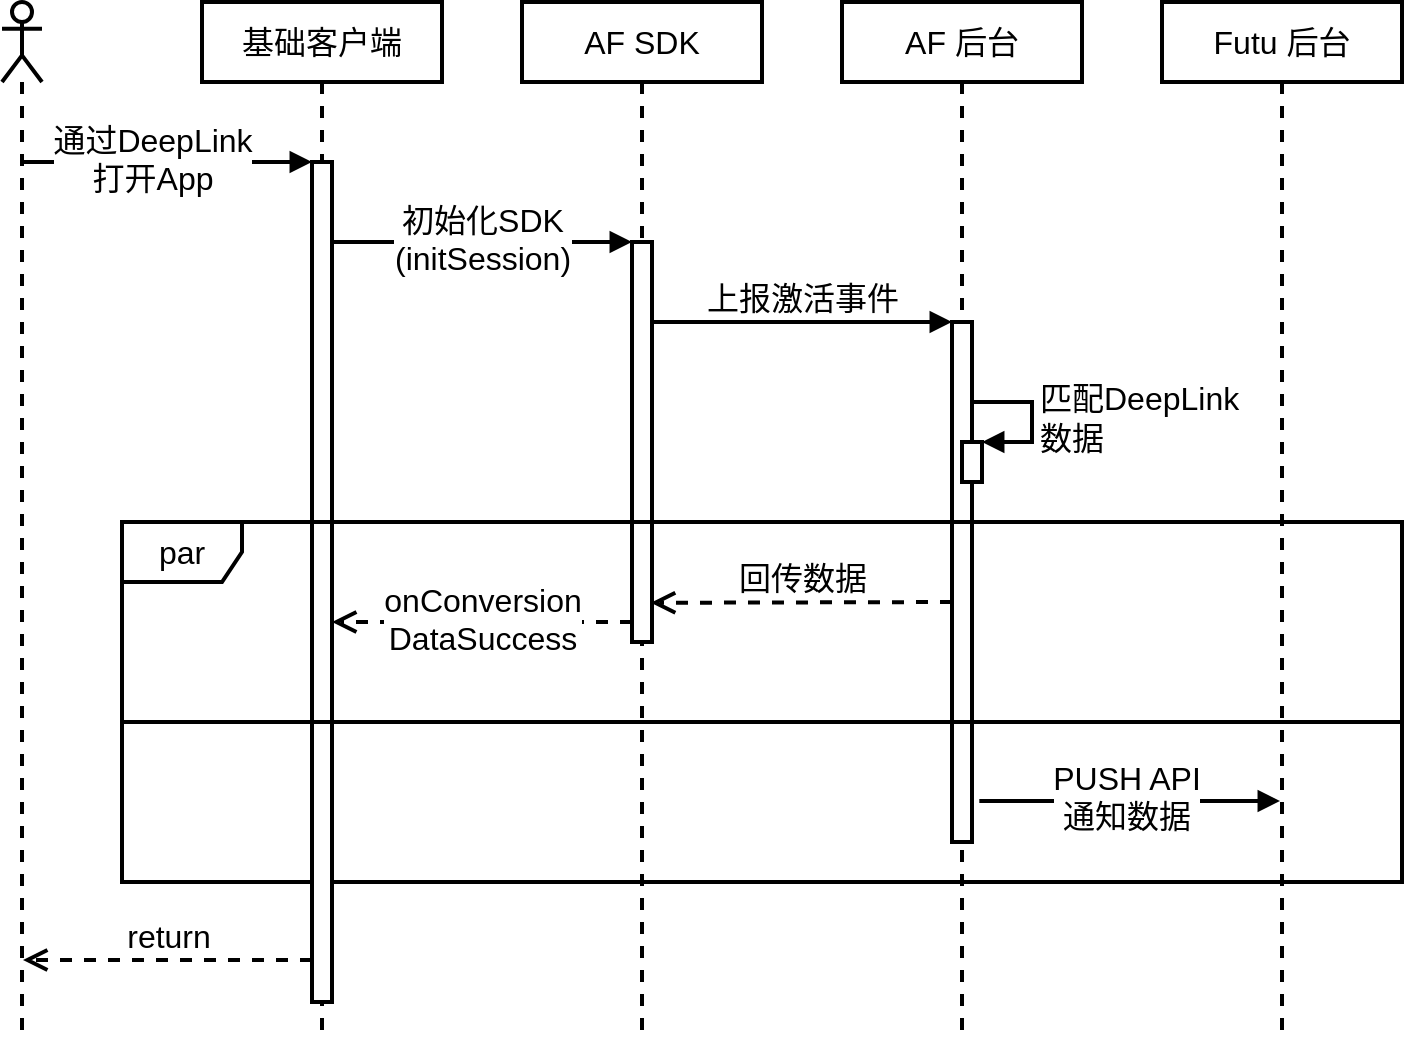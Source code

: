 <mxfile version="20.5.3" type="github"><diagram id="zRt3D7bE4POwgd48Ctrr" name="第 1 页"><mxGraphModel dx="2844" dy="1524" grid="1" gridSize="10" guides="1" tooltips="1" connect="1" arrows="1" fold="1" page="1" pageScale="1" pageWidth="827" pageHeight="1169" math="0" shadow="0"><root><mxCell id="0"/><mxCell id="1" parent="0"/><mxCell id="cW0_sbnGJaBwAM8azw8K-20" value="" style="rounded=0;whiteSpace=wrap;html=1;strokeWidth=2;fontSize=16;fillColor=none;" vertex="1" parent="1"><mxGeometry x="80" y="440" width="640" height="80" as="geometry"/></mxCell><mxCell id="cW0_sbnGJaBwAM8azw8K-1" value="" style="shape=umlLifeline;participant=umlActor;perimeter=lifelinePerimeter;whiteSpace=wrap;html=1;container=1;collapsible=0;recursiveResize=0;verticalAlign=top;spacingTop=36;outlineConnect=0;strokeWidth=2;" vertex="1" parent="1"><mxGeometry x="20" y="80" width="20" height="520" as="geometry"/></mxCell><mxCell id="cW0_sbnGJaBwAM8azw8K-2" value="基础客户端" style="shape=umlLifeline;perimeter=lifelinePerimeter;whiteSpace=wrap;html=1;container=1;collapsible=0;recursiveResize=0;outlineConnect=0;strokeWidth=2;fontSize=16;" vertex="1" parent="1"><mxGeometry x="120" y="80" width="120" height="520" as="geometry"/></mxCell><mxCell id="cW0_sbnGJaBwAM8azw8K-6" value="" style="html=1;points=[];perimeter=orthogonalPerimeter;strokeWidth=2;fontSize=16;" vertex="1" parent="cW0_sbnGJaBwAM8azw8K-2"><mxGeometry x="55" y="80" width="10" height="420" as="geometry"/></mxCell><mxCell id="cW0_sbnGJaBwAM8azw8K-3" value="AF SDK" style="shape=umlLifeline;perimeter=lifelinePerimeter;whiteSpace=wrap;html=1;container=1;collapsible=0;recursiveResize=0;outlineConnect=0;strokeWidth=2;fontSize=16;" vertex="1" parent="1"><mxGeometry x="280" y="80" width="120" height="520" as="geometry"/></mxCell><mxCell id="cW0_sbnGJaBwAM8azw8K-9" value="" style="html=1;points=[];perimeter=orthogonalPerimeter;strokeWidth=2;fontSize=16;" vertex="1" parent="cW0_sbnGJaBwAM8azw8K-3"><mxGeometry x="55" y="120" width="10" height="200" as="geometry"/></mxCell><mxCell id="cW0_sbnGJaBwAM8azw8K-4" value="AF 后台" style="shape=umlLifeline;perimeter=lifelinePerimeter;whiteSpace=wrap;html=1;container=1;collapsible=0;recursiveResize=0;outlineConnect=0;strokeWidth=2;fontSize=16;" vertex="1" parent="1"><mxGeometry x="440" y="80" width="120" height="520" as="geometry"/></mxCell><mxCell id="cW0_sbnGJaBwAM8azw8K-12" value="" style="html=1;points=[];perimeter=orthogonalPerimeter;strokeWidth=2;fontSize=16;" vertex="1" parent="cW0_sbnGJaBwAM8azw8K-4"><mxGeometry x="55" y="160" width="10" height="260" as="geometry"/></mxCell><mxCell id="cW0_sbnGJaBwAM8azw8K-15" value="" style="html=1;points=[];perimeter=orthogonalPerimeter;strokeWidth=2;fontSize=16;" vertex="1" parent="cW0_sbnGJaBwAM8azw8K-4"><mxGeometry x="60" y="220" width="10" height="20" as="geometry"/></mxCell><mxCell id="cW0_sbnGJaBwAM8azw8K-16" value="匹配DeepLink&lt;br&gt;数据" style="edgeStyle=orthogonalEdgeStyle;html=1;align=left;spacingLeft=2;endArrow=block;rounded=0;entryX=1;entryY=0;strokeWidth=2;fontSize=16;" edge="1" target="cW0_sbnGJaBwAM8azw8K-15" parent="cW0_sbnGJaBwAM8azw8K-4"><mxGeometry relative="1" as="geometry"><mxPoint x="65" y="200" as="sourcePoint"/><Array as="points"><mxPoint x="95" y="200"/></Array></mxGeometry></mxCell><mxCell id="cW0_sbnGJaBwAM8azw8K-5" value="Futu 后台" style="shape=umlLifeline;perimeter=lifelinePerimeter;whiteSpace=wrap;html=1;container=1;collapsible=0;recursiveResize=0;outlineConnect=0;strokeWidth=2;fontSize=16;" vertex="1" parent="1"><mxGeometry x="600" y="80" width="120" height="520" as="geometry"/></mxCell><mxCell id="cW0_sbnGJaBwAM8azw8K-7" value="通过DeepLink&lt;br&gt;打开App" style="html=1;verticalAlign=bottom;endArrow=block;entryX=0;entryY=0;rounded=0;fontSize=16;strokeWidth=2;" edge="1" target="cW0_sbnGJaBwAM8azw8K-6" parent="1" source="cW0_sbnGJaBwAM8azw8K-1"><mxGeometry x="-0.113" y="-20" relative="1" as="geometry"><mxPoint x="105" y="160" as="sourcePoint"/><mxPoint as="offset"/></mxGeometry></mxCell><mxCell id="cW0_sbnGJaBwAM8azw8K-8" value="return" style="html=1;verticalAlign=bottom;endArrow=open;dashed=1;endSize=8;exitX=0;exitY=0.95;rounded=0;fontSize=16;strokeWidth=2;" edge="1" source="cW0_sbnGJaBwAM8azw8K-6" parent="1" target="cW0_sbnGJaBwAM8azw8K-1"><mxGeometry relative="1" as="geometry"><mxPoint x="105" y="236" as="targetPoint"/></mxGeometry></mxCell><mxCell id="cW0_sbnGJaBwAM8azw8K-10" value="初始化SDK&lt;br&gt;(initSession)" style="html=1;verticalAlign=bottom;endArrow=block;entryX=0;entryY=0;rounded=0;strokeWidth=2;fontSize=16;" edge="1" target="cW0_sbnGJaBwAM8azw8K-9" parent="1" source="cW0_sbnGJaBwAM8azw8K-6"><mxGeometry y="-20" relative="1" as="geometry"><mxPoint x="265" y="200" as="sourcePoint"/><mxPoint as="offset"/></mxGeometry></mxCell><mxCell id="cW0_sbnGJaBwAM8azw8K-13" value="上报激活事件" style="html=1;verticalAlign=bottom;endArrow=block;entryX=0;entryY=0;rounded=0;strokeWidth=2;fontSize=16;" edge="1" target="cW0_sbnGJaBwAM8azw8K-12" parent="1" source="cW0_sbnGJaBwAM8azw8K-9"><mxGeometry relative="1" as="geometry"><mxPoint x="425" y="240" as="sourcePoint"/></mxGeometry></mxCell><mxCell id="cW0_sbnGJaBwAM8azw8K-18" value="回传数据" style="html=1;verticalAlign=bottom;endArrow=open;dashed=1;endSize=8;rounded=0;strokeWidth=2;fontSize=16;entryX=0.943;entryY=0.902;entryDx=0;entryDy=0;entryPerimeter=0;" edge="1" parent="1" target="cW0_sbnGJaBwAM8azw8K-9"><mxGeometry relative="1" as="geometry"><mxPoint x="495" y="380" as="sourcePoint"/><mxPoint x="350" y="380" as="targetPoint"/><Array as="points"><mxPoint x="495" y="380"/></Array></mxGeometry></mxCell><mxCell id="cW0_sbnGJaBwAM8azw8K-11" value="onConversion&lt;br&gt;DataSuccess" style="html=1;verticalAlign=bottom;endArrow=open;dashed=1;endSize=8;exitX=0;exitY=0.95;rounded=0;strokeWidth=2;fontSize=16;" edge="1" source="cW0_sbnGJaBwAM8azw8K-9" parent="1" target="cW0_sbnGJaBwAM8azw8K-6"><mxGeometry y="20" relative="1" as="geometry"><mxPoint x="265" y="276" as="targetPoint"/><mxPoint as="offset"/></mxGeometry></mxCell><mxCell id="cW0_sbnGJaBwAM8azw8K-21" value="PUSH API&lt;br&gt;通知数据" style="html=1;verticalAlign=bottom;endArrow=block;rounded=0;strokeWidth=2;fontSize=16;exitX=1.366;exitY=0.921;exitDx=0;exitDy=0;exitPerimeter=0;" edge="1" parent="1" source="cW0_sbnGJaBwAM8azw8K-12" target="cW0_sbnGJaBwAM8azw8K-5"><mxGeometry x="-0.026" y="-20" width="80" relative="1" as="geometry"><mxPoint x="510" y="480" as="sourcePoint"/><mxPoint x="590" y="480" as="targetPoint"/><mxPoint as="offset"/></mxGeometry></mxCell><mxCell id="cW0_sbnGJaBwAM8azw8K-17" value="par" style="shape=umlFrame;whiteSpace=wrap;html=1;strokeWidth=2;fontSize=16;" vertex="1" parent="1"><mxGeometry x="80" y="340" width="640" height="100" as="geometry"/></mxCell></root></mxGraphModel></diagram></mxfile>